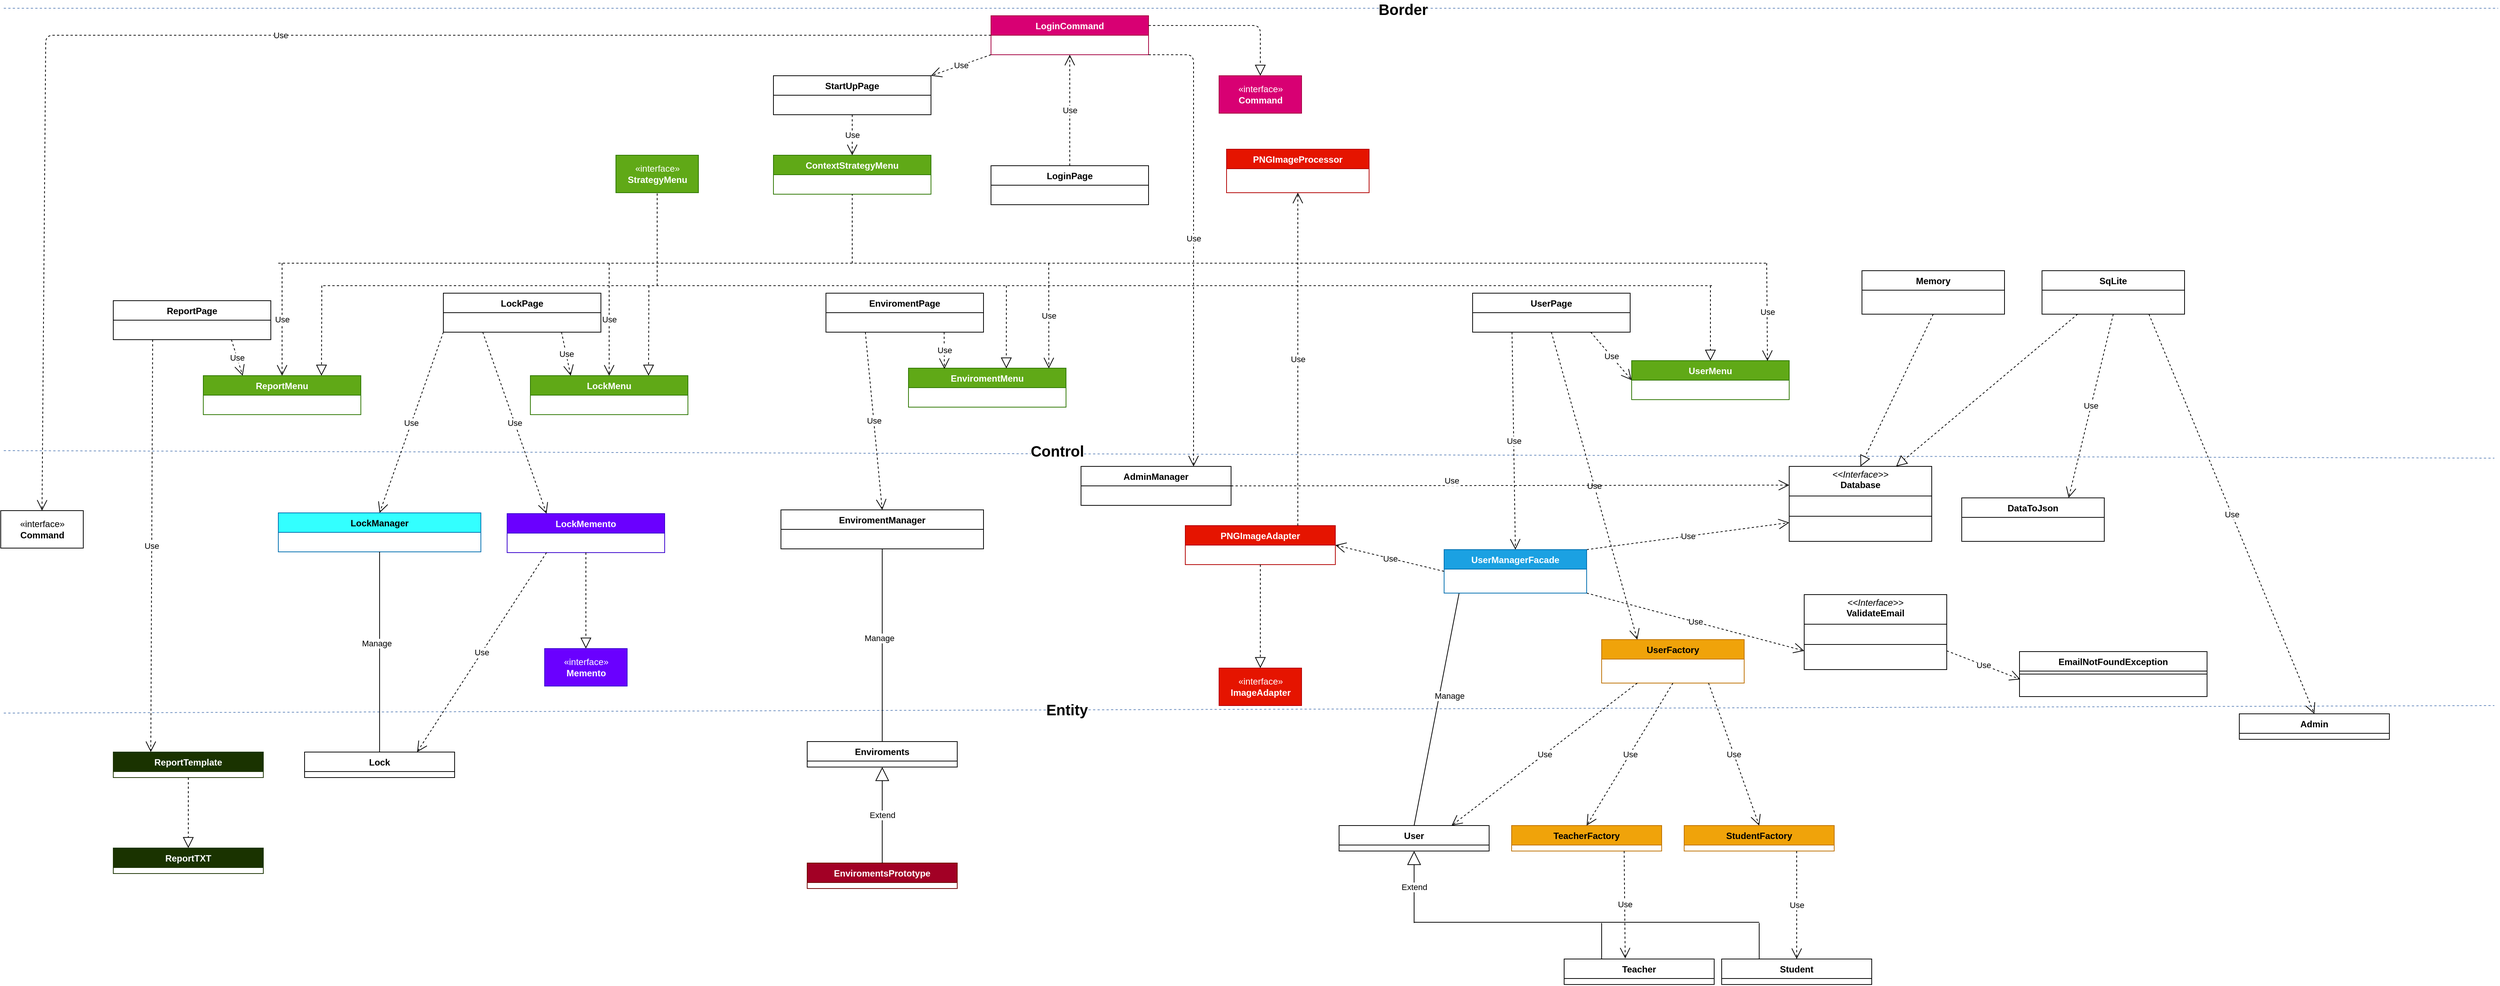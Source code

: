 <mxfile>
    <diagram id="C5RBs43oDa-KdzZeNtuy" name="Page-1">
        <mxGraphModel dx="2828" dy="1922" grid="1" gridSize="10" guides="1" tooltips="1" connect="1" arrows="1" fold="1" page="1" pageScale="1" pageWidth="827" pageHeight="1169" math="0" shadow="0">
            <root>
                <mxCell id="WIyWlLk6GJQsqaUBKTNV-0"/>
                <mxCell id="WIyWlLk6GJQsqaUBKTNV-1" parent="WIyWlLk6GJQsqaUBKTNV-0"/>
                <mxCell id="r7XuDd0O4ZvqXVFFLryg-0" value="" style="endArrow=none;dashed=1;html=1;rounded=0;fillColor=#dae8fc;strokeColor=#6c8ebf;" parent="WIyWlLk6GJQsqaUBKTNV-1" edge="1">
                    <mxGeometry width="50" height="50" relative="1" as="geometry">
                        <mxPoint x="-1650" y="160" as="sourcePoint"/>
                        <mxPoint x="1670" y="150" as="targetPoint"/>
                        <Array as="points"/>
                    </mxGeometry>
                </mxCell>
                <mxCell id="_xdSYPHyjW3nCsW6iEuT-3" value="&lt;font style=&quot;font-size: 20px;&quot;&gt;Entity&lt;/font&gt;" style="edgeLabel;html=1;align=center;verticalAlign=middle;resizable=0;points=[];fontSize=15;fontStyle=1" parent="r7XuDd0O4ZvqXVFFLryg-0" connectable="0" vertex="1">
                    <mxGeometry x="0.124" y="-2" relative="1" as="geometry">
                        <mxPoint x="-449" y="-2" as="offset"/>
                    </mxGeometry>
                </mxCell>
                <mxCell id="r7XuDd0O4ZvqXVFFLryg-25" value="" style="endArrow=none;endFill=0;endSize=12;html=1;rounded=0;entryX=0.5;entryY=0;entryDx=0;entryDy=0;" parent="WIyWlLk6GJQsqaUBKTNV-1" target="45" edge="1">
                    <mxGeometry width="160" relative="1" as="geometry">
                        <mxPoint x="290" as="sourcePoint"/>
                        <mxPoint x="410" y="350" as="targetPoint"/>
                    </mxGeometry>
                </mxCell>
                <mxCell id="r7XuDd0O4ZvqXVFFLryg-28" value="Manage" style="edgeLabel;html=1;align=center;verticalAlign=middle;resizable=0;points=[];" parent="r7XuDd0O4ZvqXVFFLryg-25" connectable="0" vertex="1">
                    <mxGeometry x="-0.448" y="2" relative="1" as="geometry">
                        <mxPoint x="1" y="51" as="offset"/>
                    </mxGeometry>
                </mxCell>
                <mxCell id="r7XuDd0O4ZvqXVFFLryg-34" value="" style="endArrow=none;dashed=1;html=1;rounded=0;fillColor=#dae8fc;strokeColor=#6c8ebf;" parent="WIyWlLk6GJQsqaUBKTNV-1" edge="1">
                    <mxGeometry width="50" height="50" relative="1" as="geometry">
                        <mxPoint x="-1650" y="-190" as="sourcePoint"/>
                        <mxPoint x="1670" y="-180" as="targetPoint"/>
                        <Array as="points"/>
                    </mxGeometry>
                </mxCell>
                <mxCell id="_xdSYPHyjW3nCsW6iEuT-2" value="&lt;font style=&quot;font-size: 20px;&quot;&gt;Control&lt;/font&gt;" style="edgeLabel;html=1;align=center;verticalAlign=middle;resizable=0;points=[];fontSize=15;fontStyle=1" parent="r7XuDd0O4ZvqXVFFLryg-34" connectable="0" vertex="1">
                    <mxGeometry x="0.124" y="1" relative="1" as="geometry">
                        <mxPoint x="-462" y="-5" as="offset"/>
                    </mxGeometry>
                </mxCell>
                <mxCell id="r7XuDd0O4ZvqXVFFLryg-35" value="" style="endArrow=none;dashed=1;html=1;rounded=0;fillColor=#dae8fc;strokeColor=#6c8ebf;" parent="WIyWlLk6GJQsqaUBKTNV-1" edge="1">
                    <mxGeometry width="50" height="50" relative="1" as="geometry">
                        <mxPoint x="-1650" y="-780" as="sourcePoint"/>
                        <mxPoint x="1675" y="-780" as="targetPoint"/>
                        <Array as="points"/>
                    </mxGeometry>
                </mxCell>
                <mxCell id="_xdSYPHyjW3nCsW6iEuT-0" value="&lt;font style=&quot;font-size: 20px;&quot;&gt;Border&lt;/font&gt;" style="edgeLabel;html=1;align=center;verticalAlign=middle;resizable=0;points=[];fontSize=15;fontStyle=1" parent="r7XuDd0O4ZvqXVFFLryg-35" connectable="0" vertex="1">
                    <mxGeometry x="0.139" y="-1" relative="1" as="geometry">
                        <mxPoint x="-29" as="offset"/>
                    </mxGeometry>
                </mxCell>
                <mxCell id="lZRSGbZRZbLsS1pGvsEE-22" value="Teacher" style="swimlane;fontStyle=1;align=center;verticalAlign=top;childLayout=stackLayout;horizontal=1;startSize=26;horizontalStack=0;resizeParent=1;resizeParentMax=0;resizeLast=0;collapsible=1;marginBottom=0;whiteSpace=wrap;html=1;" parent="WIyWlLk6GJQsqaUBKTNV-1" vertex="1">
                    <mxGeometry x="430" y="488" width="200" height="34" as="geometry"/>
                </mxCell>
                <mxCell id="NaBVkYS8M3-ztmhR-1Vg-1" value="Use" style="endArrow=open;endSize=12;dashed=1;html=1;rounded=0;exitX=1;exitY=1;exitDx=0;exitDy=0;entryX=0;entryY=0.75;entryDx=0;entryDy=0;" parent="WIyWlLk6GJQsqaUBKTNV-1" source="17" target="52" edge="1">
                    <mxGeometry width="160" relative="1" as="geometry">
                        <mxPoint x="440.57" y="-80.002" as="sourcePoint"/>
                        <mxPoint x="650" y="-90" as="targetPoint"/>
                    </mxGeometry>
                </mxCell>
                <mxCell id="6dqjGufiqV69bFTocouH-3" value="EmailNotFoundException" style="swimlane;fontStyle=1;align=center;verticalAlign=top;childLayout=stackLayout;horizontal=1;startSize=26;horizontalStack=0;resizeParent=1;resizeParentMax=0;resizeLast=0;collapsible=1;marginBottom=0;whiteSpace=wrap;html=1;" parent="WIyWlLk6GJQsqaUBKTNV-1" vertex="1">
                    <mxGeometry x="1037" y="78" width="250" height="60" as="geometry"/>
                </mxCell>
                <mxCell id="6dqjGufiqV69bFTocouH-4" value="" style="line;strokeWidth=1;fillColor=none;align=left;verticalAlign=middle;spacingTop=-1;spacingLeft=3;spacingRight=3;rotatable=0;labelPosition=right;points=[];portConstraint=eastwest;strokeColor=inherit;" parent="6dqjGufiqV69bFTocouH-3" vertex="1">
                    <mxGeometry y="26" width="250" height="8" as="geometry"/>
                </mxCell>
                <mxCell id="6dqjGufiqV69bFTocouH-5" value="&lt;div&gt;&lt;br&gt;&lt;/div&gt;" style="text;strokeColor=none;fillColor=none;align=left;verticalAlign=top;spacingLeft=4;spacingRight=4;overflow=hidden;rotatable=0;points=[[0,0.5],[1,0.5]];portConstraint=eastwest;whiteSpace=wrap;html=1;" parent="6dqjGufiqV69bFTocouH-3" vertex="1">
                    <mxGeometry y="34" width="250" height="26" as="geometry"/>
                </mxCell>
                <mxCell id="3" value="Use" style="endArrow=open;endSize=12;dashed=1;html=1;entryX=0;entryY=0.75;entryDx=0;entryDy=0;exitX=1;exitY=0;exitDx=0;exitDy=0;" parent="WIyWlLk6GJQsqaUBKTNV-1" source="17" target="74" edge="1">
                    <mxGeometry width="160" relative="1" as="geometry">
                        <mxPoint x="600" y="-150" as="sourcePoint"/>
                        <mxPoint x="892.5" y="-278" as="targetPoint"/>
                    </mxGeometry>
                </mxCell>
                <mxCell id="5" value="Enviroments" style="swimlane;fontStyle=1;align=center;verticalAlign=top;childLayout=stackLayout;horizontal=1;startSize=26;horizontalStack=0;resizeParent=1;resizeParentMax=0;resizeLast=0;collapsible=1;marginBottom=0;whiteSpace=wrap;html=1;" parent="WIyWlLk6GJQsqaUBKTNV-1" vertex="1">
                    <mxGeometry x="-579" y="198" width="200" height="34" as="geometry"/>
                </mxCell>
                <mxCell id="12" value="" style="endArrow=none;endFill=0;endSize=12;html=1;rounded=0;entryX=0.5;entryY=0;entryDx=0;entryDy=0;exitX=0.5;exitY=1;exitDx=0;exitDy=0;" parent="WIyWlLk6GJQsqaUBKTNV-1" source="30" target="5" edge="1">
                    <mxGeometry width="160" relative="1" as="geometry">
                        <mxPoint x="-441.873" y="30" as="sourcePoint"/>
                        <mxPoint x="-479" y="198" as="targetPoint"/>
                    </mxGeometry>
                </mxCell>
                <mxCell id="13" value="Manage" style="edgeLabel;html=1;align=center;verticalAlign=middle;resizable=0;points=[];" parent="12" connectable="0" vertex="1">
                    <mxGeometry x="-0.448" y="2" relative="1" as="geometry">
                        <mxPoint x="-6" y="48" as="offset"/>
                    </mxGeometry>
                </mxCell>
                <mxCell id="17" value="UserManagerFacade" style="swimlane;fontStyle=1;childLayout=stackLayout;horizontal=1;startSize=26;fillColor=#1ba1e2;horizontalStack=0;resizeParent=1;resizeParentMax=0;resizeLast=0;collapsible=1;marginBottom=0;fontColor=#ffffff;strokeColor=#006EAF;" parent="WIyWlLk6GJQsqaUBKTNV-1" vertex="1">
                    <mxGeometry x="270" y="-58" width="190" height="58" as="geometry"/>
                </mxCell>
                <mxCell id="30" value="EnviromentManager" style="swimlane;fontStyle=1;childLayout=stackLayout;horizontal=1;startSize=26;fillColor=none;horizontalStack=0;resizeParent=1;resizeParentMax=0;resizeLast=0;collapsible=1;marginBottom=0;" parent="WIyWlLk6GJQsqaUBKTNV-1" vertex="1">
                    <mxGeometry x="-614" y="-111" width="270" height="52" as="geometry"/>
                </mxCell>
                <mxCell id="38" value="Admin" style="swimlane;fontStyle=1;align=center;verticalAlign=top;childLayout=stackLayout;horizontal=1;startSize=26;horizontalStack=0;resizeParent=1;resizeParentMax=0;resizeLast=0;collapsible=1;marginBottom=0;whiteSpace=wrap;html=1;" parent="WIyWlLk6GJQsqaUBKTNV-1" vertex="1">
                    <mxGeometry x="1330" y="161" width="200" height="34" as="geometry"/>
                </mxCell>
                <mxCell id="39" value="StartUpPage" style="swimlane;fontStyle=1;childLayout=stackLayout;horizontal=1;startSize=26;fillColor=none;horizontalStack=0;resizeParent=1;resizeParentMax=0;resizeLast=0;collapsible=1;marginBottom=0;" parent="WIyWlLk6GJQsqaUBKTNV-1" vertex="1">
                    <mxGeometry x="-624" y="-690" width="210" height="52" as="geometry"/>
                </mxCell>
                <mxCell id="nyFKqgkoh2ZOtLrn_KtN-40" value="Lock" style="swimlane;fontStyle=1;align=center;verticalAlign=top;childLayout=stackLayout;horizontal=1;startSize=26;horizontalStack=0;resizeParent=1;resizeParentMax=0;resizeLast=0;collapsible=1;marginBottom=0;whiteSpace=wrap;html=1;" parent="WIyWlLk6GJQsqaUBKTNV-1" vertex="1">
                    <mxGeometry x="-1249" y="212" width="200" height="34" as="geometry"/>
                </mxCell>
                <mxCell id="nyFKqgkoh2ZOtLrn_KtN-41" value="LockManager" style="swimlane;fontStyle=1;childLayout=stackLayout;horizontal=1;startSize=26;fillColor=#33FFFF;horizontalStack=0;resizeParent=1;resizeParentMax=0;resizeLast=0;collapsible=1;marginBottom=0;fontColor=#000000;strokeColor=#006EAF;" parent="WIyWlLk6GJQsqaUBKTNV-1" vertex="1">
                    <mxGeometry x="-1284" y="-107" width="270" height="52" as="geometry"/>
                </mxCell>
                <mxCell id="nyFKqgkoh2ZOtLrn_KtN-43" value="ReportTemplate" style="swimlane;fontStyle=1;align=center;verticalAlign=top;childLayout=stackLayout;horizontal=1;startSize=26;horizontalStack=0;resizeParent=1;resizeParentMax=0;resizeLast=0;collapsible=1;marginBottom=0;whiteSpace=wrap;html=1;fillColor=#1A3300;fontColor=#ffffff;strokeColor=#1A3300;" parent="WIyWlLk6GJQsqaUBKTNV-1" vertex="1">
                    <mxGeometry x="-1504" y="212" width="200" height="34" as="geometry"/>
                </mxCell>
                <mxCell id="nyFKqgkoh2ZOtLrn_KtN-45" value="" style="endArrow=none;endFill=0;endSize=12;html=1;rounded=0;entryX=0.5;entryY=0;entryDx=0;entryDy=0;exitX=0.5;exitY=1;exitDx=0;exitDy=0;" parent="WIyWlLk6GJQsqaUBKTNV-1" source="nyFKqgkoh2ZOtLrn_KtN-41" target="nyFKqgkoh2ZOtLrn_KtN-40" edge="1">
                    <mxGeometry width="160" relative="1" as="geometry">
                        <mxPoint x="-849" y="-42" as="sourcePoint"/>
                        <mxPoint x="-869" y="198" as="targetPoint"/>
                    </mxGeometry>
                </mxCell>
                <mxCell id="nyFKqgkoh2ZOtLrn_KtN-46" value="Manage" style="edgeLabel;html=1;align=center;verticalAlign=middle;resizable=0;points=[];" parent="nyFKqgkoh2ZOtLrn_KtN-45" connectable="0" vertex="1">
                    <mxGeometry x="-0.448" y="2" relative="1" as="geometry">
                        <mxPoint x="-6" y="48" as="offset"/>
                    </mxGeometry>
                </mxCell>
                <mxCell id="40" value="Student" style="swimlane;fontStyle=1;align=center;verticalAlign=top;childLayout=stackLayout;horizontal=1;startSize=26;horizontalStack=0;resizeParent=1;resizeParentMax=0;resizeLast=0;collapsible=1;marginBottom=0;whiteSpace=wrap;html=1;" parent="WIyWlLk6GJQsqaUBKTNV-1" vertex="1">
                    <mxGeometry x="640" y="488" width="200" height="34" as="geometry"/>
                </mxCell>
                <mxCell id="45" value="User" style="swimlane;fontStyle=1;align=center;verticalAlign=top;childLayout=stackLayout;horizontal=1;startSize=26;horizontalStack=0;resizeParent=1;resizeParentMax=0;resizeLast=0;collapsible=1;marginBottom=0;whiteSpace=wrap;html=1;" parent="WIyWlLk6GJQsqaUBKTNV-1" vertex="1">
                    <mxGeometry x="130" y="310" width="200" height="34" as="geometry"/>
                </mxCell>
                <mxCell id="47" value="UserFactory" style="swimlane;fontStyle=1;childLayout=stackLayout;horizontal=1;startSize=26;fillColor=#f0a30a;horizontalStack=0;resizeParent=1;resizeParentMax=0;resizeLast=0;collapsible=1;marginBottom=0;fontColor=#000000;strokeColor=#BD7000;" parent="WIyWlLk6GJQsqaUBKTNV-1" vertex="1">
                    <mxGeometry x="480" y="62" width="190" height="58" as="geometry"/>
                </mxCell>
                <mxCell id="51" value="UserPage" style="swimlane;fontStyle=1;childLayout=stackLayout;horizontal=1;startSize=26;fillColor=none;horizontalStack=0;resizeParent=1;resizeParentMax=0;resizeLast=0;collapsible=1;marginBottom=0;" parent="WIyWlLk6GJQsqaUBKTNV-1" vertex="1">
                    <mxGeometry x="308" y="-400" width="210" height="52" as="geometry"/>
                </mxCell>
                <mxCell id="52" value="&lt;p style=&quot;margin:0px;margin-top:4px;text-align:center;&quot;&gt;&lt;i&gt;&amp;lt;&amp;lt;Interface&amp;gt;&amp;gt;&lt;/i&gt;&lt;br&gt;&lt;b&gt;ValidateEmail&lt;/b&gt;&lt;/p&gt;&lt;hr size=&quot;1&quot; style=&quot;border-style:solid;&quot;&gt;&lt;p style=&quot;margin:0px;margin-left:4px;&quot;&gt;&lt;br&gt;&lt;/p&gt;&lt;hr size=&quot;1&quot; style=&quot;border-style:solid;&quot;&gt;&lt;p style=&quot;margin:0px;margin-left:4px;&quot;&gt;&lt;br&gt;&lt;/p&gt;" style="verticalAlign=top;align=left;overflow=fill;html=1;whiteSpace=wrap;" parent="WIyWlLk6GJQsqaUBKTNV-1" vertex="1">
                    <mxGeometry x="750" y="2" width="190" height="100" as="geometry"/>
                </mxCell>
                <mxCell id="60" value="" style="endArrow=none;html=1;" parent="WIyWlLk6GJQsqaUBKTNV-1" edge="1">
                    <mxGeometry width="50" height="50" relative="1" as="geometry">
                        <mxPoint x="230" y="439" as="sourcePoint"/>
                        <mxPoint x="690" y="439" as="targetPoint"/>
                    </mxGeometry>
                </mxCell>
                <mxCell id="63" value="" style="endArrow=none;html=1;exitX=0.25;exitY=0;exitDx=0;exitDy=0;" parent="WIyWlLk6GJQsqaUBKTNV-1" source="lZRSGbZRZbLsS1pGvsEE-22" edge="1">
                    <mxGeometry width="50" height="50" relative="1" as="geometry">
                        <mxPoint x="539.77" y="488" as="sourcePoint"/>
                        <mxPoint x="480" y="440" as="targetPoint"/>
                    </mxGeometry>
                </mxCell>
                <mxCell id="64" value="" style="endArrow=none;html=1;exitX=0.25;exitY=0;exitDx=0;exitDy=0;" parent="WIyWlLk6GJQsqaUBKTNV-1" source="40" edge="1">
                    <mxGeometry width="50" height="50" relative="1" as="geometry">
                        <mxPoint x="730.0" y="488" as="sourcePoint"/>
                        <mxPoint x="690" y="440" as="targetPoint"/>
                    </mxGeometry>
                </mxCell>
                <mxCell id="70" value="Use" style="endArrow=open;endSize=12;dashed=1;html=1;rounded=0;exitX=1;exitY=0.75;exitDx=0;exitDy=0;entryX=0.004;entryY=0.115;entryDx=0;entryDy=0;entryPerimeter=0;" parent="WIyWlLk6GJQsqaUBKTNV-1" source="52" target="6dqjGufiqV69bFTocouH-5" edge="1">
                    <mxGeometry width="160" relative="1" as="geometry">
                        <mxPoint x="1140.0" y="70.998" as="sourcePoint"/>
                        <mxPoint x="1349.43" y="50" as="targetPoint"/>
                    </mxGeometry>
                </mxCell>
                <mxCell id="72" value="Use" style="endArrow=open;endSize=12;dashed=1;html=1;entryX=0.25;entryY=0;entryDx=0;entryDy=0;exitX=0.5;exitY=1;exitDx=0;exitDy=0;" parent="WIyWlLk6GJQsqaUBKTNV-1" source="51" target="47" edge="1">
                    <mxGeometry width="160" relative="1" as="geometry">
                        <mxPoint x="400" y="-380" as="sourcePoint"/>
                        <mxPoint x="550" y="-50" as="targetPoint"/>
                    </mxGeometry>
                </mxCell>
                <mxCell id="74" value="&lt;p style=&quot;margin:0px;margin-top:4px;text-align:center;&quot;&gt;&lt;i&gt;&amp;lt;&amp;lt;Interface&amp;gt;&amp;gt;&lt;/i&gt;&lt;br&gt;&lt;b&gt;Database&lt;/b&gt;&lt;/p&gt;&lt;hr size=&quot;1&quot; style=&quot;border-style:solid;&quot;&gt;&lt;p style=&quot;margin:0px;margin-left:4px;&quot;&gt;&lt;br&gt;&lt;/p&gt;&lt;hr size=&quot;1&quot; style=&quot;border-style:solid;&quot;&gt;&lt;p style=&quot;margin:0px;margin-left:4px;&quot;&gt;&lt;br&gt;&lt;/p&gt;" style="verticalAlign=top;align=left;overflow=fill;html=1;whiteSpace=wrap;" parent="WIyWlLk6GJQsqaUBKTNV-1" vertex="1">
                    <mxGeometry x="730" y="-169" width="190" height="100" as="geometry"/>
                </mxCell>
                <mxCell id="75" value="Memory" style="swimlane;fontStyle=1;childLayout=stackLayout;horizontal=1;startSize=26;fillColor=none;horizontalStack=0;resizeParent=1;resizeParentMax=0;resizeLast=0;collapsible=1;marginBottom=0;" parent="WIyWlLk6GJQsqaUBKTNV-1" vertex="1">
                    <mxGeometry x="827" y="-430" width="190" height="58" as="geometry"/>
                </mxCell>
                <mxCell id="76" value="SqLite" style="swimlane;fontStyle=1;childLayout=stackLayout;horizontal=1;startSize=26;fillColor=none;horizontalStack=0;resizeParent=1;resizeParentMax=0;resizeLast=0;collapsible=1;marginBottom=0;" parent="WIyWlLk6GJQsqaUBKTNV-1" vertex="1">
                    <mxGeometry x="1067" y="-430" width="190" height="58" as="geometry"/>
                </mxCell>
                <mxCell id="77" value="" style="endArrow=block;dashed=1;endFill=0;endSize=12;html=1;entryX=0.5;entryY=0;entryDx=0;entryDy=0;exitX=0.5;exitY=1;exitDx=0;exitDy=0;" parent="WIyWlLk6GJQsqaUBKTNV-1" source="75" target="74" edge="1">
                    <mxGeometry width="160" relative="1" as="geometry">
                        <mxPoint x="820" y="-310" as="sourcePoint"/>
                        <mxPoint x="720" y="-289" as="targetPoint"/>
                    </mxGeometry>
                </mxCell>
                <mxCell id="78" value="" style="endArrow=block;dashed=1;endFill=0;endSize=12;html=1;entryX=0.75;entryY=0;entryDx=0;entryDy=0;exitX=0.25;exitY=1;exitDx=0;exitDy=0;" parent="WIyWlLk6GJQsqaUBKTNV-1" source="76" target="74" edge="1">
                    <mxGeometry width="160" relative="1" as="geometry">
                        <mxPoint x="1000" y="-362" as="sourcePoint"/>
                        <mxPoint x="1000" y="-159" as="targetPoint"/>
                    </mxGeometry>
                </mxCell>
                <mxCell id="79" value="DataToJson" style="swimlane;fontStyle=1;childLayout=stackLayout;horizontal=1;startSize=26;fillColor=none;horizontalStack=0;resizeParent=1;resizeParentMax=0;resizeLast=0;collapsible=1;marginBottom=0;" parent="WIyWlLk6GJQsqaUBKTNV-1" vertex="1">
                    <mxGeometry x="960" y="-127" width="190" height="58" as="geometry"/>
                </mxCell>
                <mxCell id="80" value="Use" style="endArrow=open;endSize=12;dashed=1;html=1;rounded=0;entryX=0.75;entryY=0;entryDx=0;entryDy=0;exitX=0.5;exitY=1;exitDx=0;exitDy=0;" parent="WIyWlLk6GJQsqaUBKTNV-1" source="76" target="79" edge="1">
                    <mxGeometry width="160" relative="1" as="geometry">
                        <mxPoint x="1080" y="-300" as="sourcePoint"/>
                        <mxPoint x="1201" y="-276.01" as="targetPoint"/>
                    </mxGeometry>
                </mxCell>
                <mxCell id="81" value="Use" style="endArrow=open;endSize=12;dashed=1;html=1;exitX=0.25;exitY=1;exitDx=0;exitDy=0;entryX=0.5;entryY=0;entryDx=0;entryDy=0;" parent="WIyWlLk6GJQsqaUBKTNV-1" source="51" target="17" edge="1">
                    <mxGeometry width="160" relative="1" as="geometry">
                        <mxPoint x="310" y="-368" as="sourcePoint"/>
                        <mxPoint x="447.5" y="30.0" as="targetPoint"/>
                    </mxGeometry>
                </mxCell>
                <mxCell id="82" value="UserMenu" style="swimlane;fontStyle=1;childLayout=stackLayout;horizontal=1;startSize=26;fillColor=#60a917;horizontalStack=0;resizeParent=1;resizeParentMax=0;resizeLast=0;collapsible=1;marginBottom=0;fontColor=#ffffff;strokeColor=#2D7600;" parent="WIyWlLk6GJQsqaUBKTNV-1" vertex="1">
                    <mxGeometry x="520" y="-310" width="210" height="52" as="geometry"/>
                </mxCell>
                <mxCell id="83" value="Use" style="endArrow=open;endSize=12;dashed=1;html=1;exitX=0.75;exitY=1;exitDx=0;exitDy=0;entryX=0;entryY=0.5;entryDx=0;entryDy=0;" parent="WIyWlLk6GJQsqaUBKTNV-1" source="51" target="82" edge="1">
                    <mxGeometry width="160" relative="1" as="geometry">
                        <mxPoint x="372.5" y="-348" as="sourcePoint"/>
                        <mxPoint x="367" y="-97" as="targetPoint"/>
                    </mxGeometry>
                </mxCell>
                <mxCell id="84" value="EnviromentPage" style="swimlane;fontStyle=1;childLayout=stackLayout;horizontal=1;startSize=26;fillColor=none;horizontalStack=0;resizeParent=1;resizeParentMax=0;resizeLast=0;collapsible=1;marginBottom=0;" parent="WIyWlLk6GJQsqaUBKTNV-1" vertex="1">
                    <mxGeometry x="-554" y="-400" width="210" height="52" as="geometry"/>
                </mxCell>
                <mxCell id="85" value="EnviromentMenu" style="swimlane;fontStyle=1;childLayout=stackLayout;horizontal=1;startSize=26;fillColor=#60a917;horizontalStack=0;resizeParent=1;resizeParentMax=0;resizeLast=0;collapsible=1;marginBottom=0;fontColor=#ffffff;strokeColor=#2D7600;" parent="WIyWlLk6GJQsqaUBKTNV-1" vertex="1">
                    <mxGeometry x="-444" y="-300" width="210" height="52" as="geometry"/>
                </mxCell>
                <mxCell id="86" value="Use" style="endArrow=open;endSize=12;dashed=1;html=1;exitX=0.75;exitY=1;exitDx=0;exitDy=0;entryX=0.228;entryY=0.019;entryDx=0;entryDy=0;entryPerimeter=0;" parent="WIyWlLk6GJQsqaUBKTNV-1" source="84" target="85" edge="1">
                    <mxGeometry width="160" relative="1" as="geometry">
                        <mxPoint x="-411.5" y="-348" as="sourcePoint"/>
                        <mxPoint x="-417" y="-97" as="targetPoint"/>
                    </mxGeometry>
                </mxCell>
                <mxCell id="87" value="LockPage" style="swimlane;fontStyle=1;childLayout=stackLayout;horizontal=1;startSize=26;fillColor=none;horizontalStack=0;resizeParent=1;resizeParentMax=0;resizeLast=0;collapsible=1;marginBottom=0;" parent="WIyWlLk6GJQsqaUBKTNV-1" vertex="1">
                    <mxGeometry x="-1064" y="-400" width="210" height="52" as="geometry"/>
                </mxCell>
                <mxCell id="88" value="LockMenu" style="swimlane;fontStyle=1;childLayout=stackLayout;horizontal=1;startSize=26;fillColor=#60a917;horizontalStack=0;resizeParent=1;resizeParentMax=0;resizeLast=0;collapsible=1;marginBottom=0;fontColor=#ffffff;strokeColor=#2D7600;" parent="WIyWlLk6GJQsqaUBKTNV-1" vertex="1">
                    <mxGeometry x="-948" y="-290" width="210" height="52" as="geometry"/>
                </mxCell>
                <mxCell id="89" value="Use" style="endArrow=open;endSize=12;dashed=1;html=1;entryX=0.256;entryY=0;entryDx=0;entryDy=0;exitX=0.75;exitY=1;exitDx=0;exitDy=0;entryPerimeter=0;" parent="WIyWlLk6GJQsqaUBKTNV-1" source="87" target="88" edge="1">
                    <mxGeometry width="160" relative="1" as="geometry">
                        <mxPoint x="-744" y="-360" as="sourcePoint"/>
                        <mxPoint x="-840" y="-97" as="targetPoint"/>
                    </mxGeometry>
                </mxCell>
                <mxCell id="90" value="Use" style="endArrow=open;endSize=12;dashed=1;html=1;exitX=0.25;exitY=1;exitDx=0;exitDy=0;entryX=0.5;entryY=0;entryDx=0;entryDy=0;" parent="WIyWlLk6GJQsqaUBKTNV-1" source="84" target="30" edge="1">
                    <mxGeometry width="160" relative="1" as="geometry">
                        <mxPoint x="-418.5" y="-341" as="sourcePoint"/>
                        <mxPoint x="-424" y="-90.0" as="targetPoint"/>
                    </mxGeometry>
                </mxCell>
                <mxCell id="91" value="Use" style="endArrow=open;endSize=12;dashed=1;html=1;exitX=0;exitY=1;exitDx=0;exitDy=0;entryX=0.5;entryY=0;entryDx=0;entryDy=0;" parent="WIyWlLk6GJQsqaUBKTNV-1" source="87" target="nyFKqgkoh2ZOtLrn_KtN-41" edge="1">
                    <mxGeometry width="160" relative="1" as="geometry">
                        <mxPoint x="-879" y="-340" as="sourcePoint"/>
                        <mxPoint x="-864.0" y="-109.0" as="targetPoint"/>
                    </mxGeometry>
                </mxCell>
                <mxCell id="92" value="Use" style="endArrow=open;endSize=12;dashed=1;html=1;entryX=0.5;entryY=0;entryDx=0;entryDy=0;fillColor=none;" parent="WIyWlLk6GJQsqaUBKTNV-1" target="88" edge="1">
                    <mxGeometry width="160" relative="1" as="geometry">
                        <mxPoint x="-843" y="-440" as="sourcePoint"/>
                        <mxPoint x="-688" y="-300" as="targetPoint"/>
                    </mxGeometry>
                </mxCell>
                <mxCell id="93" value="Use" style="endArrow=open;endSize=12;dashed=1;html=1;entryX=0.891;entryY=0.005;entryDx=0;entryDy=0;entryPerimeter=0;fillColor=none;" parent="WIyWlLk6GJQsqaUBKTNV-1" target="85" edge="1">
                    <mxGeometry width="160" relative="1" as="geometry">
                        <mxPoint x="-257" y="-440" as="sourcePoint"/>
                        <mxPoint x="-154" y="-310" as="targetPoint"/>
                    </mxGeometry>
                </mxCell>
                <mxCell id="94" value="Use" style="endArrow=open;endSize=12;dashed=1;html=1;entryX=0.862;entryY=0.008;entryDx=0;entryDy=0;entryPerimeter=0;fillColor=none;" parent="WIyWlLk6GJQsqaUBKTNV-1" target="82" edge="1">
                    <mxGeometry width="160" relative="1" as="geometry">
                        <mxPoint x="700" y="-440" as="sourcePoint"/>
                        <mxPoint x="624.66" y="-310" as="targetPoint"/>
                    </mxGeometry>
                </mxCell>
                <mxCell id="95" value="" style="endArrow=none;dashed=1;html=1;fontSize=20;fillColor=none;" parent="WIyWlLk6GJQsqaUBKTNV-1" edge="1">
                    <mxGeometry width="50" height="50" relative="1" as="geometry">
                        <mxPoint x="-1284" y="-440" as="sourcePoint"/>
                        <mxPoint x="700" y="-440" as="targetPoint"/>
                    </mxGeometry>
                </mxCell>
                <mxCell id="97" value="LoginCommand" style="swimlane;fontStyle=1;childLayout=stackLayout;horizontal=1;startSize=26;fillColor=#d80073;horizontalStack=0;resizeParent=1;resizeParentMax=0;resizeLast=0;collapsible=1;marginBottom=0;fontColor=#ffffff;strokeColor=#A50040;" parent="WIyWlLk6GJQsqaUBKTNV-1" vertex="1">
                    <mxGeometry x="-334" y="-770" width="210" height="52" as="geometry"/>
                </mxCell>
                <mxCell id="99" value="Use" style="endArrow=open;endSize=12;dashed=1;html=1;exitX=0.5;exitY=0;exitDx=0;exitDy=0;entryX=0.5;entryY=1;entryDx=0;entryDy=0;" parent="WIyWlLk6GJQsqaUBKTNV-1" source="106" target="97" edge="1">
                    <mxGeometry width="160" relative="1" as="geometry">
                        <mxPoint x="16" y="-660" as="sourcePoint"/>
                        <mxPoint x="-184" y="-650" as="targetPoint"/>
                    </mxGeometry>
                </mxCell>
                <mxCell id="100" value="AdminManager" style="swimlane;fontStyle=1;childLayout=stackLayout;horizontal=1;startSize=26;fillColor=none;horizontalStack=0;resizeParent=1;resizeParentMax=0;resizeLast=0;collapsible=1;marginBottom=0;" parent="WIyWlLk6GJQsqaUBKTNV-1" vertex="1">
                    <mxGeometry x="-214" y="-169" width="200" height="52" as="geometry"/>
                </mxCell>
                <mxCell id="101" value="Use" style="endArrow=open;endSize=12;dashed=1;html=1;entryX=0;entryY=0.25;entryDx=0;entryDy=0;exitX=1;exitY=0.5;exitDx=0;exitDy=0;" parent="WIyWlLk6GJQsqaUBKTNV-1" source="100" target="74" edge="1">
                    <mxGeometry x="-0.21" y="7" width="160" relative="1" as="geometry">
                        <mxPoint x="180" y="-75" as="sourcePoint"/>
                        <mxPoint x="450" y="-136" as="targetPoint"/>
                        <mxPoint as="offset"/>
                    </mxGeometry>
                </mxCell>
                <mxCell id="102" value="Use" style="endArrow=open;endSize=12;dashed=1;html=1;exitX=1;exitY=1;exitDx=0;exitDy=0;entryX=0.75;entryY=0;entryDx=0;entryDy=0;" parent="WIyWlLk6GJQsqaUBKTNV-1" source="97" target="100" edge="1">
                    <mxGeometry width="160" relative="1" as="geometry">
                        <mxPoint x="-64" y="-618" as="sourcePoint"/>
                        <mxPoint x="-64" y="-350" as="targetPoint"/>
                        <Array as="points">
                            <mxPoint x="-64" y="-718"/>
                        </Array>
                    </mxGeometry>
                </mxCell>
                <mxCell id="103" value="Extend" style="endArrow=block;endSize=16;endFill=0;html=1;entryX=0.5;entryY=1;entryDx=0;entryDy=0;" parent="WIyWlLk6GJQsqaUBKTNV-1" target="45" edge="1">
                    <mxGeometry width="160" relative="1" as="geometry">
                        <mxPoint x="230" y="440" as="sourcePoint"/>
                        <mxPoint x="520" y="460" as="targetPoint"/>
                    </mxGeometry>
                </mxCell>
                <mxCell id="104" value="Use" style="endArrow=open;endSize=12;dashed=1;html=1;rounded=0;entryX=0.5;entryY=0;entryDx=0;entryDy=0;exitX=0.75;exitY=1;exitDx=0;exitDy=0;" parent="WIyWlLk6GJQsqaUBKTNV-1" source="76" target="38" edge="1">
                    <mxGeometry width="160" relative="1" as="geometry">
                        <mxPoint x="1519.5" y="-270" as="sourcePoint"/>
                        <mxPoint x="1460" y="-25" as="targetPoint"/>
                    </mxGeometry>
                </mxCell>
                <mxCell id="105" value="«interface»&lt;br&gt;&lt;b&gt;Command&lt;/b&gt;" style="html=1;" parent="WIyWlLk6GJQsqaUBKTNV-1" vertex="1">
                    <mxGeometry x="-1654" y="-110" width="110" height="50" as="geometry"/>
                </mxCell>
                <mxCell id="106" value="LoginPage" style="swimlane;fontStyle=1;childLayout=stackLayout;horizontal=1;startSize=26;fillColor=none;horizontalStack=0;resizeParent=1;resizeParentMax=0;resizeLast=0;collapsible=1;marginBottom=0;" parent="WIyWlLk6GJQsqaUBKTNV-1" vertex="1">
                    <mxGeometry x="-334" y="-570" width="210" height="52" as="geometry"/>
                </mxCell>
                <mxCell id="107" value="Use" style="endArrow=open;endSize=12;dashed=1;html=1;entryX=0.5;entryY=0;entryDx=0;entryDy=0;exitX=0;exitY=0.5;exitDx=0;exitDy=0;" parent="WIyWlLk6GJQsqaUBKTNV-1" source="97" target="105" edge="1">
                    <mxGeometry width="160" relative="1" as="geometry">
                        <mxPoint x="-1524" y="-580" as="sourcePoint"/>
                        <mxPoint x="-1564.0" y="-223" as="targetPoint"/>
                        <Array as="points">
                            <mxPoint x="-1594" y="-744"/>
                        </Array>
                    </mxGeometry>
                </mxCell>
                <mxCell id="108" value="Use" style="endArrow=open;endSize=12;dashed=1;html=1;exitX=0;exitY=1;exitDx=0;exitDy=0;entryX=1;entryY=0;entryDx=0;entryDy=0;" parent="WIyWlLk6GJQsqaUBKTNV-1" source="97" target="39" edge="1">
                    <mxGeometry width="160" relative="1" as="geometry">
                        <mxPoint x="-484" y="-642" as="sourcePoint"/>
                        <mxPoint x="-484" y="-584" as="targetPoint"/>
                    </mxGeometry>
                </mxCell>
                <mxCell id="109" value="LockMemento" style="swimlane;fontStyle=1;childLayout=stackLayout;horizontal=1;startSize=26;fillColor=#6a00ff;horizontalStack=0;resizeParent=1;resizeParentMax=0;resizeLast=0;collapsible=1;marginBottom=0;fontColor=#ffffff;strokeColor=#3700CC;" parent="WIyWlLk6GJQsqaUBKTNV-1" vertex="1">
                    <mxGeometry x="-979" y="-106" width="210" height="52" as="geometry"/>
                </mxCell>
                <mxCell id="110" value="Use" style="endArrow=open;endSize=12;dashed=1;html=1;exitX=0.25;exitY=1;exitDx=0;exitDy=0;entryX=0.75;entryY=0;entryDx=0;entryDy=0;" parent="WIyWlLk6GJQsqaUBKTNV-1" source="109" target="nyFKqgkoh2ZOtLrn_KtN-40" edge="1">
                    <mxGeometry width="160" relative="1" as="geometry">
                        <mxPoint x="-699.5" y="50" as="sourcePoint"/>
                        <mxPoint x="-724" y="287" as="targetPoint"/>
                    </mxGeometry>
                </mxCell>
                <mxCell id="112" value="«interface»&lt;br&gt;&lt;b&gt;Memento&lt;/b&gt;" style="html=1;fillColor=#6a00ff;fontColor=#ffffff;strokeColor=#3700CC;" parent="WIyWlLk6GJQsqaUBKTNV-1" vertex="1">
                    <mxGeometry x="-929" y="74" width="110" height="50" as="geometry"/>
                </mxCell>
                <mxCell id="114" value="EnviromentsPrototype" style="swimlane;fontStyle=1;align=center;verticalAlign=top;childLayout=stackLayout;horizontal=1;startSize=26;horizontalStack=0;resizeParent=1;resizeParentMax=0;resizeLast=0;collapsible=1;marginBottom=0;whiteSpace=wrap;html=1;fillColor=#a20025;strokeColor=#6F0000;fontColor=#ffffff;" parent="WIyWlLk6GJQsqaUBKTNV-1" vertex="1">
                    <mxGeometry x="-579" y="360" width="200" height="34" as="geometry"/>
                </mxCell>
                <mxCell id="115" value="Extend" style="endArrow=block;endSize=16;endFill=0;html=1;entryX=0.5;entryY=1;entryDx=0;entryDy=0;" parent="WIyWlLk6GJQsqaUBKTNV-1" source="114" target="5" edge="1">
                    <mxGeometry width="160" relative="1" as="geometry">
                        <mxPoint x="-479.3" y="338" as="sourcePoint"/>
                        <mxPoint x="-479.3" y="242.0" as="targetPoint"/>
                    </mxGeometry>
                </mxCell>
                <mxCell id="118" value="ReportTXT" style="swimlane;fontStyle=1;align=center;verticalAlign=top;childLayout=stackLayout;horizontal=1;startSize=26;horizontalStack=0;resizeParent=1;resizeParentMax=0;resizeLast=0;collapsible=1;marginBottom=0;whiteSpace=wrap;html=1;fillColor=#1A3300;fontColor=#ffffff;strokeColor=#1A3300;" parent="WIyWlLk6GJQsqaUBKTNV-1" vertex="1">
                    <mxGeometry x="-1504" y="340" width="200" height="34" as="geometry"/>
                </mxCell>
                <mxCell id="119" value="" style="endArrow=block;dashed=1;endFill=0;endSize=12;html=1;exitX=0.5;exitY=1;exitDx=0;exitDy=0;entryX=0.5;entryY=0;entryDx=0;entryDy=0;" parent="WIyWlLk6GJQsqaUBKTNV-1" source="nyFKqgkoh2ZOtLrn_KtN-43" target="118" edge="1">
                    <mxGeometry width="160" relative="1" as="geometry">
                        <mxPoint x="-1434" y="280" as="sourcePoint"/>
                        <mxPoint x="-1274" y="280" as="targetPoint"/>
                    </mxGeometry>
                </mxCell>
                <mxCell id="120" value="ReportMenu" style="swimlane;fontStyle=1;childLayout=stackLayout;horizontal=1;startSize=26;fillColor=#60a917;horizontalStack=0;resizeParent=1;resizeParentMax=0;resizeLast=0;collapsible=1;marginBottom=0;fontColor=#ffffff;strokeColor=#2D7600;" parent="WIyWlLk6GJQsqaUBKTNV-1" vertex="1">
                    <mxGeometry x="-1384" y="-290" width="210" height="52" as="geometry"/>
                </mxCell>
                <mxCell id="121" value="ReportPage" style="swimlane;fontStyle=1;childLayout=stackLayout;horizontal=1;startSize=26;fillColor=none;horizontalStack=0;resizeParent=1;resizeParentMax=0;resizeLast=0;collapsible=1;marginBottom=0;" parent="WIyWlLk6GJQsqaUBKTNV-1" vertex="1">
                    <mxGeometry x="-1504" y="-390" width="210" height="52" as="geometry"/>
                </mxCell>
                <mxCell id="122" value="Use" style="endArrow=open;endSize=12;dashed=1;html=1;entryX=0.25;entryY=0;entryDx=0;entryDy=0;exitX=0.25;exitY=1;exitDx=0;exitDy=0;" parent="WIyWlLk6GJQsqaUBKTNV-1" source="121" target="nyFKqgkoh2ZOtLrn_KtN-43" edge="1">
                    <mxGeometry width="160" relative="1" as="geometry">
                        <mxPoint x="-1444" y="-320" as="sourcePoint"/>
                        <mxPoint x="-1464" y="47" as="targetPoint"/>
                    </mxGeometry>
                </mxCell>
                <mxCell id="123" value="Use" style="endArrow=open;endSize=12;dashed=1;html=1;entryX=0.25;entryY=0;entryDx=0;entryDy=0;exitX=0.75;exitY=1;exitDx=0;exitDy=0;" parent="WIyWlLk6GJQsqaUBKTNV-1" source="121" target="120" edge="1">
                    <mxGeometry width="160" relative="1" as="geometry">
                        <mxPoint x="-1254.53" y="-358" as="sourcePoint"/>
                        <mxPoint x="-1254.27" y="-300" as="targetPoint"/>
                    </mxGeometry>
                </mxCell>
                <mxCell id="124" value="Use" style="endArrow=open;endSize=12;dashed=1;html=1;entryX=0.5;entryY=0;entryDx=0;entryDy=0;fillColor=none;" edge="1" parent="WIyWlLk6GJQsqaUBKTNV-1" target="120">
                    <mxGeometry width="160" relative="1" as="geometry">
                        <mxPoint x="-1279" y="-440" as="sourcePoint"/>
                        <mxPoint x="-1224" y="-300" as="targetPoint"/>
                    </mxGeometry>
                </mxCell>
                <mxCell id="125" value="ContextStrategyMenu" style="swimlane;fontStyle=1;childLayout=stackLayout;horizontal=1;startSize=26;fillColor=#60a917;horizontalStack=0;resizeParent=1;resizeParentMax=0;resizeLast=0;collapsible=1;marginBottom=0;fontColor=#ffffff;strokeColor=#2D7600;" vertex="1" parent="WIyWlLk6GJQsqaUBKTNV-1">
                    <mxGeometry x="-624" y="-584" width="210" height="52" as="geometry"/>
                </mxCell>
                <mxCell id="126" value="Use" style="endArrow=open;endSize=12;dashed=1;html=1;exitX=0.5;exitY=1;exitDx=0;exitDy=0;entryX=0.5;entryY=0;entryDx=0;entryDy=0;" edge="1" parent="WIyWlLk6GJQsqaUBKTNV-1" source="39" target="125">
                    <mxGeometry width="160" relative="1" as="geometry">
                        <mxPoint x="-359.0" y="-630" as="sourcePoint"/>
                        <mxPoint x="-544" y="-602" as="targetPoint"/>
                    </mxGeometry>
                </mxCell>
                <mxCell id="127" value="«interface»&lt;br&gt;&lt;b&gt;StrategyMenu&lt;/b&gt;" style="html=1;fillColor=#60a917;fontColor=#ffffff;strokeColor=#2D7600;" vertex="1" parent="WIyWlLk6GJQsqaUBKTNV-1">
                    <mxGeometry x="-834" y="-584" width="110" height="50" as="geometry"/>
                </mxCell>
                <mxCell id="128" value="" style="endArrow=block;dashed=1;endFill=0;endSize=12;html=1;entryX=0.75;entryY=0;entryDx=0;entryDy=0;fillColor=none;" edge="1" parent="WIyWlLk6GJQsqaUBKTNV-1" target="120">
                    <mxGeometry width="160" relative="1" as="geometry">
                        <mxPoint x="-1226" y="-410" as="sourcePoint"/>
                        <mxPoint x="-1214" y="-306" as="targetPoint"/>
                    </mxGeometry>
                </mxCell>
                <mxCell id="129" value="" style="endArrow=block;dashed=1;endFill=0;endSize=12;html=1;entryX=0.75;entryY=0;entryDx=0;entryDy=0;fillColor=none;" edge="1" parent="WIyWlLk6GJQsqaUBKTNV-1" target="88">
                    <mxGeometry width="160" relative="1" as="geometry">
                        <mxPoint x="-790" y="-410" as="sourcePoint"/>
                        <mxPoint x="-773.5" y="-290" as="targetPoint"/>
                    </mxGeometry>
                </mxCell>
                <mxCell id="130" value="" style="endArrow=block;dashed=1;endFill=0;endSize=12;html=1;entryX=0.621;entryY=0.006;entryDx=0;entryDy=0;entryPerimeter=0;fillColor=none;" edge="1" parent="WIyWlLk6GJQsqaUBKTNV-1" target="85">
                    <mxGeometry width="160" relative="1" as="geometry">
                        <mxPoint x="-313.5" y="-410" as="sourcePoint"/>
                        <mxPoint x="-314" y="-300" as="targetPoint"/>
                    </mxGeometry>
                </mxCell>
                <mxCell id="131" value="" style="endArrow=block;dashed=1;endFill=0;endSize=12;html=1;entryX=0.5;entryY=0;entryDx=0;entryDy=0;fillColor=none;" edge="1" parent="WIyWlLk6GJQsqaUBKTNV-1" target="82">
                    <mxGeometry width="160" relative="1" as="geometry">
                        <mxPoint x="625" y="-410" as="sourcePoint"/>
                        <mxPoint x="610.0" y="-318.848" as="targetPoint"/>
                    </mxGeometry>
                </mxCell>
                <mxCell id="132" value="" style="endArrow=none;dashed=1;html=1;fontSize=20;fillColor=none;" edge="1" parent="WIyWlLk6GJQsqaUBKTNV-1">
                    <mxGeometry width="50" height="50" relative="1" as="geometry">
                        <mxPoint x="-1224" y="-410" as="sourcePoint"/>
                        <mxPoint x="630" y="-410" as="targetPoint"/>
                    </mxGeometry>
                </mxCell>
                <mxCell id="133" value="" style="endArrow=none;dashed=1;html=1;entryX=0.5;entryY=1;entryDx=0;entryDy=0;fillColor=none;" edge="1" parent="WIyWlLk6GJQsqaUBKTNV-1" target="127">
                    <mxGeometry width="50" height="50" relative="1" as="geometry">
                        <mxPoint x="-779" y="-410" as="sourcePoint"/>
                        <mxPoint x="-624" y="-400" as="targetPoint"/>
                    </mxGeometry>
                </mxCell>
                <mxCell id="134" value="" style="endArrow=none;dashed=1;html=1;entryX=0.5;entryY=1;entryDx=0;entryDy=0;fillColor=none;" edge="1" parent="WIyWlLk6GJQsqaUBKTNV-1" target="125">
                    <mxGeometry width="50" height="50" relative="1" as="geometry">
                        <mxPoint x="-519" y="-440" as="sourcePoint"/>
                        <mxPoint x="-524.0" y="-534" as="targetPoint"/>
                    </mxGeometry>
                </mxCell>
                <mxCell id="135" value="«interface»&lt;br&gt;&lt;b&gt;Command&lt;/b&gt;" style="html=1;fillColor=#d80073;fontColor=#ffffff;strokeColor=#A50040;" vertex="1" parent="WIyWlLk6GJQsqaUBKTNV-1">
                    <mxGeometry x="-30" y="-690" width="110" height="50" as="geometry"/>
                </mxCell>
                <mxCell id="136" value="" style="endArrow=block;dashed=1;endFill=0;endSize=12;html=1;exitX=0.5;exitY=1;exitDx=0;exitDy=0;entryX=0.5;entryY=0;entryDx=0;entryDy=0;" edge="1" parent="WIyWlLk6GJQsqaUBKTNV-1" source="109" target="112">
                    <mxGeometry width="160" relative="1" as="geometry">
                        <mxPoint x="-754" y="-30" as="sourcePoint"/>
                        <mxPoint x="-754" y="64" as="targetPoint"/>
                    </mxGeometry>
                </mxCell>
                <mxCell id="137" value="" style="endArrow=block;dashed=1;endFill=0;endSize=12;html=1;exitX=1;exitY=0.25;exitDx=0;exitDy=0;entryX=0.5;entryY=0;entryDx=0;entryDy=0;fillColor=none;" edge="1" parent="WIyWlLk6GJQsqaUBKTNV-1" source="97" target="135">
                    <mxGeometry width="160" relative="1" as="geometry">
                        <mxPoint x="280" y="-720" as="sourcePoint"/>
                        <mxPoint x="280" y="-584.0" as="targetPoint"/>
                        <Array as="points">
                            <mxPoint x="25" y="-757"/>
                        </Array>
                    </mxGeometry>
                </mxCell>
                <mxCell id="138" value="TeacherFactory" style="swimlane;fontStyle=1;align=center;verticalAlign=top;childLayout=stackLayout;horizontal=1;startSize=26;horizontalStack=0;resizeParent=1;resizeParentMax=0;resizeLast=0;collapsible=1;marginBottom=0;whiteSpace=wrap;html=1;fillColor=#f0a30a;fontColor=#000000;strokeColor=#BD7000;" vertex="1" parent="WIyWlLk6GJQsqaUBKTNV-1">
                    <mxGeometry x="360" y="310" width="200" height="34" as="geometry"/>
                </mxCell>
                <mxCell id="139" value="StudentFactory" style="swimlane;fontStyle=1;align=center;verticalAlign=top;childLayout=stackLayout;horizontal=1;startSize=26;horizontalStack=0;resizeParent=1;resizeParentMax=0;resizeLast=0;collapsible=1;marginBottom=0;whiteSpace=wrap;html=1;fillColor=#f0a30a;fontColor=#000000;strokeColor=#BD7000;" vertex="1" parent="WIyWlLk6GJQsqaUBKTNV-1">
                    <mxGeometry x="590" y="310" width="200" height="34" as="geometry"/>
                </mxCell>
                <mxCell id="140" value="Use" style="endArrow=open;endSize=12;dashed=1;html=1;exitX=0.25;exitY=1;exitDx=0;exitDy=0;entryX=0.75;entryY=0;entryDx=0;entryDy=0;" edge="1" parent="WIyWlLk6GJQsqaUBKTNV-1" source="47" target="45">
                    <mxGeometry width="160" relative="1" as="geometry">
                        <mxPoint x="330.0" y="50" as="sourcePoint"/>
                        <mxPoint x="497.5" y="314" as="targetPoint"/>
                    </mxGeometry>
                </mxCell>
                <mxCell id="141" value="Use" style="endArrow=open;endSize=12;dashed=1;html=1;exitX=0.5;exitY=1;exitDx=0;exitDy=0;entryX=0.5;entryY=0;entryDx=0;entryDy=0;" edge="1" parent="WIyWlLk6GJQsqaUBKTNV-1" source="47" target="138">
                    <mxGeometry width="160" relative="1" as="geometry">
                        <mxPoint x="537.5" y="130.0" as="sourcePoint"/>
                        <mxPoint x="290.0" y="320" as="targetPoint"/>
                    </mxGeometry>
                </mxCell>
                <mxCell id="142" value="Use" style="endArrow=open;endSize=12;dashed=1;html=1;exitX=0.75;exitY=1;exitDx=0;exitDy=0;entryX=0.5;entryY=0;entryDx=0;entryDy=0;" edge="1" parent="WIyWlLk6GJQsqaUBKTNV-1" source="47" target="139">
                    <mxGeometry width="160" relative="1" as="geometry">
                        <mxPoint x="585" y="130.0" as="sourcePoint"/>
                        <mxPoint x="470" y="320" as="targetPoint"/>
                    </mxGeometry>
                </mxCell>
                <mxCell id="143" value="Use" style="endArrow=open;endSize=12;dashed=1;html=1;exitX=0.75;exitY=1;exitDx=0;exitDy=0;entryX=0.407;entryY=-0.022;entryDx=0;entryDy=0;entryPerimeter=0;" edge="1" parent="WIyWlLk6GJQsqaUBKTNV-1" source="138" target="lZRSGbZRZbLsS1pGvsEE-22">
                    <mxGeometry width="160" relative="1" as="geometry">
                        <mxPoint x="585" y="130.0" as="sourcePoint"/>
                        <mxPoint x="470" y="320" as="targetPoint"/>
                    </mxGeometry>
                </mxCell>
                <mxCell id="144" value="Use" style="endArrow=open;endSize=12;dashed=1;html=1;exitX=0.75;exitY=1;exitDx=0;exitDy=0;entryX=0.5;entryY=0;entryDx=0;entryDy=0;" edge="1" parent="WIyWlLk6GJQsqaUBKTNV-1" source="139" target="40">
                    <mxGeometry width="160" relative="1" as="geometry">
                        <mxPoint x="630" y="354.0" as="sourcePoint"/>
                        <mxPoint x="700" y="498" as="targetPoint"/>
                    </mxGeometry>
                </mxCell>
                <mxCell id="145" value="Use" style="endArrow=open;endSize=12;dashed=1;html=1;exitX=0.25;exitY=1;exitDx=0;exitDy=0;entryX=0.25;entryY=0;entryDx=0;entryDy=0;" edge="1" parent="WIyWlLk6GJQsqaUBKTNV-1" source="87" target="109">
                    <mxGeometry width="160" relative="1" as="geometry">
                        <mxPoint x="-1054" y="-338" as="sourcePoint"/>
                        <mxPoint x="-1139" y="-97" as="targetPoint"/>
                    </mxGeometry>
                </mxCell>
                <mxCell id="146" value="PNGImageProcessor" style="swimlane;fontStyle=1;childLayout=stackLayout;horizontal=1;startSize=26;fillColor=#e51400;horizontalStack=0;resizeParent=1;resizeParentMax=0;resizeLast=0;collapsible=1;marginBottom=0;fontColor=#ffffff;strokeColor=#B20000;" vertex="1" parent="WIyWlLk6GJQsqaUBKTNV-1">
                    <mxGeometry x="-20" y="-592" width="190" height="58" as="geometry"/>
                </mxCell>
                <mxCell id="147" value="«interface»&lt;br&gt;&lt;b&gt;ImageAdapter&lt;/b&gt;" style="html=1;fillColor=#e51400;fontColor=#ffffff;strokeColor=#B20000;" vertex="1" parent="WIyWlLk6GJQsqaUBKTNV-1">
                    <mxGeometry x="-30" y="100" width="110" height="50" as="geometry"/>
                </mxCell>
                <mxCell id="148" value="PNGImageAdapter" style="swimlane;fontStyle=1;childLayout=stackLayout;horizontal=1;startSize=26;fillColor=#e51400;horizontalStack=0;resizeParent=1;resizeParentMax=0;resizeLast=0;collapsible=1;marginBottom=0;fontColor=#ffffff;strokeColor=#B20000;" vertex="1" parent="WIyWlLk6GJQsqaUBKTNV-1">
                    <mxGeometry x="-75" y="-90" width="200" height="52" as="geometry"/>
                </mxCell>
                <mxCell id="149" value="" style="endArrow=block;dashed=1;endFill=0;endSize=12;html=1;exitX=0.5;exitY=1;exitDx=0;exitDy=0;entryX=0.5;entryY=0;entryDx=0;entryDy=0;" edge="1" parent="WIyWlLk6GJQsqaUBKTNV-1" source="148" target="147">
                    <mxGeometry width="160" relative="1" as="geometry">
                        <mxPoint x="80" y="-128" as="sourcePoint"/>
                        <mxPoint x="80" as="targetPoint"/>
                    </mxGeometry>
                </mxCell>
                <mxCell id="150" value="Use" style="endArrow=open;endSize=12;dashed=1;html=1;rounded=0;exitX=0;exitY=0.5;exitDx=0;exitDy=0;entryX=1;entryY=0.5;entryDx=0;entryDy=0;" edge="1" parent="WIyWlLk6GJQsqaUBKTNV-1" source="17" target="148">
                    <mxGeometry width="160" relative="1" as="geometry">
                        <mxPoint x="40" y="13.5" as="sourcePoint"/>
                        <mxPoint x="330" y="90.5" as="targetPoint"/>
                    </mxGeometry>
                </mxCell>
                <mxCell id="151" value="Use" style="endArrow=open;endSize=12;dashed=1;html=1;rounded=0;exitX=0.75;exitY=0;exitDx=0;exitDy=0;entryX=0.5;entryY=1;entryDx=0;entryDy=0;" edge="1" parent="WIyWlLk6GJQsqaUBKTNV-1" source="148" target="146">
                    <mxGeometry width="160" relative="1" as="geometry">
                        <mxPoint x="185" y="-175" as="sourcePoint"/>
                        <mxPoint x="40" y="-210" as="targetPoint"/>
                    </mxGeometry>
                </mxCell>
            </root>
        </mxGraphModel>
    </diagram>
</mxfile>